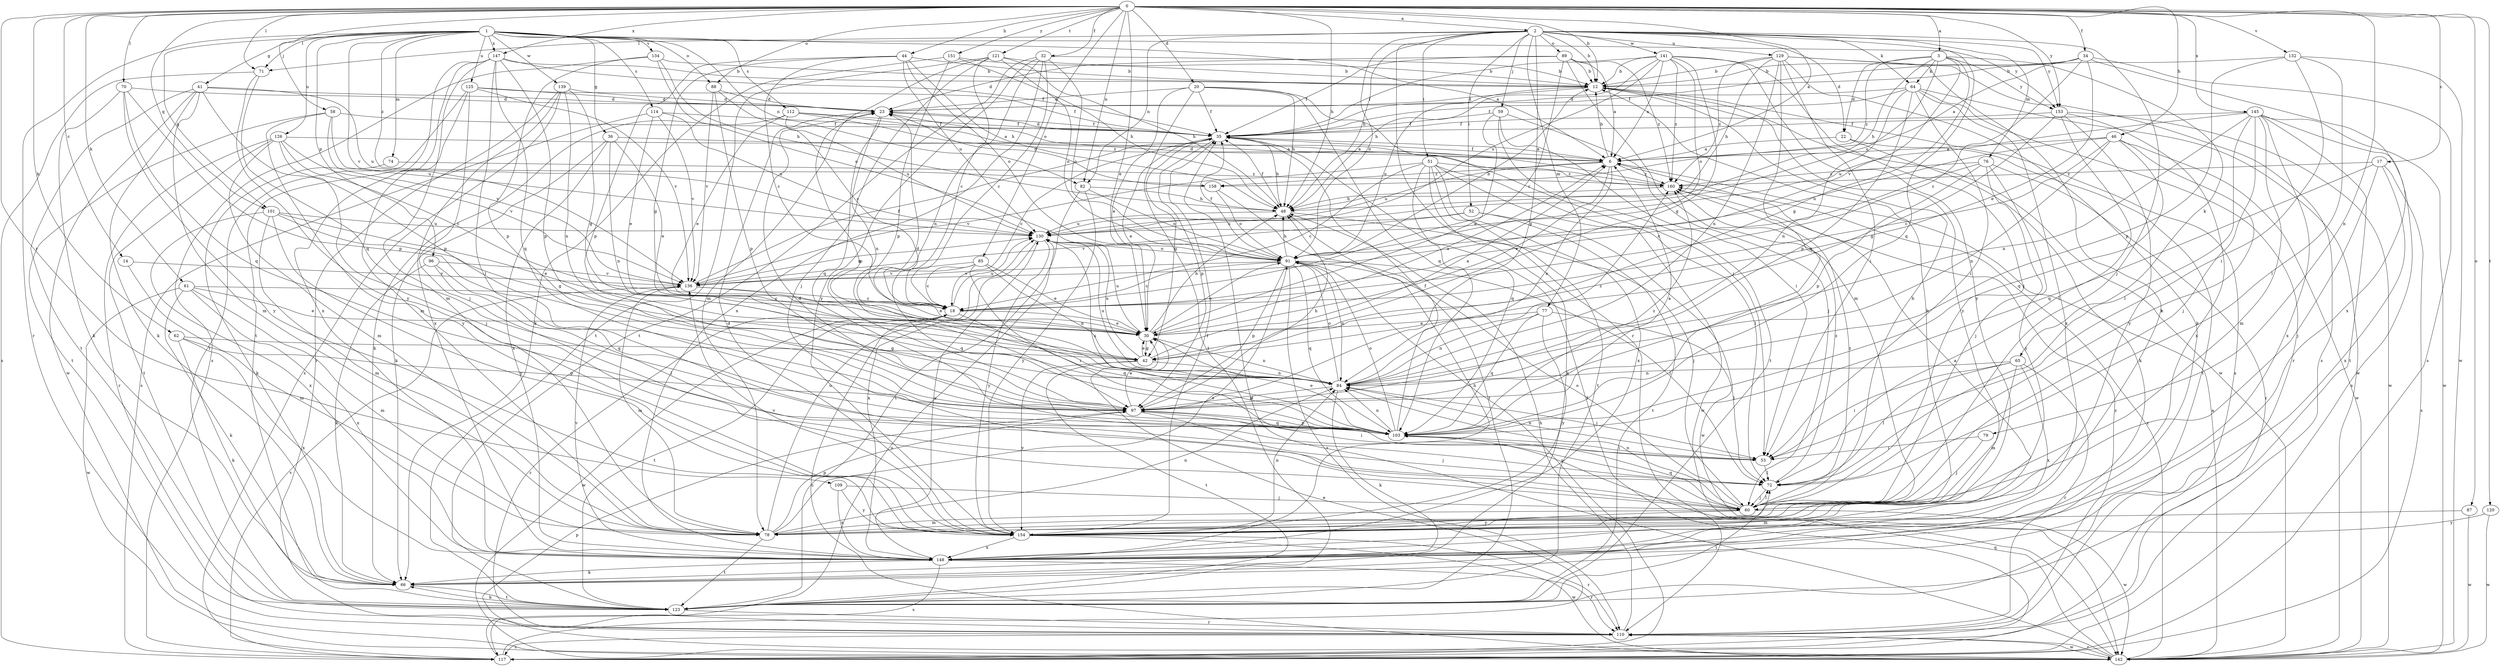 strict digraph  {
0;
1;
2;
3;
6;
12;
14;
17;
18;
20;
22;
23;
30;
32;
34;
35;
36;
41;
42;
44;
46;
48;
51;
52;
53;
58;
59;
60;
61;
62;
64;
65;
66;
70;
71;
72;
74;
76;
77;
78;
79;
82;
84;
85;
87;
88;
89;
91;
96;
97;
101;
103;
109;
110;
112;
114;
117;
120;
121;
123;
125;
126;
129;
130;
132;
134;
136;
139;
141;
142;
145;
147;
148;
151;
153;
154;
158;
160;
0 -> 2  [label=a];
0 -> 3  [label=a];
0 -> 6  [label=a];
0 -> 12  [label=b];
0 -> 14  [label=c];
0 -> 17  [label=c];
0 -> 20  [label=d];
0 -> 30  [label=e];
0 -> 32  [label=f];
0 -> 34  [label=f];
0 -> 44  [label=h];
0 -> 46  [label=h];
0 -> 48  [label=h];
0 -> 58  [label=j];
0 -> 61  [label=k];
0 -> 62  [label=k];
0 -> 70  [label=l];
0 -> 71  [label=l];
0 -> 79  [label=n];
0 -> 82  [label=n];
0 -> 85  [label=o];
0 -> 87  [label=o];
0 -> 88  [label=o];
0 -> 101  [label=q];
0 -> 109  [label=r];
0 -> 120  [label=t];
0 -> 121  [label=t];
0 -> 132  [label=v];
0 -> 145  [label=x];
0 -> 147  [label=x];
0 -> 151  [label=y];
0 -> 153  [label=y];
1 -> 6  [label=a];
1 -> 36  [label=g];
1 -> 41  [label=g];
1 -> 71  [label=l];
1 -> 74  [label=m];
1 -> 82  [label=n];
1 -> 88  [label=o];
1 -> 96  [label=p];
1 -> 101  [label=q];
1 -> 110  [label=r];
1 -> 112  [label=s];
1 -> 114  [label=s];
1 -> 125  [label=u];
1 -> 126  [label=u];
1 -> 134  [label=v];
1 -> 136  [label=v];
1 -> 139  [label=w];
1 -> 147  [label=x];
1 -> 153  [label=y];
1 -> 158  [label=z];
2 -> 12  [label=b];
2 -> 22  [label=d];
2 -> 48  [label=h];
2 -> 51  [label=i];
2 -> 52  [label=i];
2 -> 59  [label=j];
2 -> 60  [label=j];
2 -> 64  [label=k];
2 -> 71  [label=l];
2 -> 76  [label=m];
2 -> 77  [label=m];
2 -> 82  [label=n];
2 -> 89  [label=o];
2 -> 91  [label=o];
2 -> 97  [label=p];
2 -> 103  [label=q];
2 -> 110  [label=r];
2 -> 129  [label=u];
2 -> 141  [label=w];
2 -> 153  [label=y];
3 -> 22  [label=d];
3 -> 42  [label=g];
3 -> 48  [label=h];
3 -> 64  [label=k];
3 -> 65  [label=k];
3 -> 130  [label=u];
3 -> 136  [label=v];
3 -> 153  [label=y];
3 -> 158  [label=z];
6 -> 12  [label=b];
6 -> 30  [label=e];
6 -> 35  [label=f];
6 -> 84  [label=n];
6 -> 130  [label=u];
6 -> 158  [label=z];
6 -> 160  [label=z];
12 -> 23  [label=d];
12 -> 91  [label=o];
12 -> 117  [label=s];
12 -> 142  [label=w];
12 -> 154  [label=y];
14 -> 78  [label=m];
14 -> 136  [label=v];
17 -> 60  [label=j];
17 -> 103  [label=q];
17 -> 117  [label=s];
17 -> 148  [label=x];
17 -> 160  [label=z];
18 -> 30  [label=e];
18 -> 103  [label=q];
18 -> 110  [label=r];
18 -> 123  [label=t];
18 -> 130  [label=u];
18 -> 142  [label=w];
20 -> 23  [label=d];
20 -> 30  [label=e];
20 -> 35  [label=f];
20 -> 48  [label=h];
20 -> 53  [label=i];
20 -> 103  [label=q];
20 -> 123  [label=t];
22 -> 6  [label=a];
22 -> 66  [label=k];
22 -> 123  [label=t];
23 -> 35  [label=f];
23 -> 84  [label=n];
23 -> 97  [label=p];
23 -> 103  [label=q];
30 -> 6  [label=a];
30 -> 42  [label=g];
30 -> 48  [label=h];
30 -> 84  [label=n];
30 -> 91  [label=o];
30 -> 130  [label=u];
32 -> 12  [label=b];
32 -> 18  [label=c];
32 -> 84  [label=n];
32 -> 91  [label=o];
32 -> 123  [label=t];
32 -> 148  [label=x];
32 -> 154  [label=y];
34 -> 6  [label=a];
34 -> 12  [label=b];
34 -> 18  [label=c];
34 -> 30  [label=e];
34 -> 35  [label=f];
34 -> 117  [label=s];
34 -> 148  [label=x];
35 -> 6  [label=a];
35 -> 18  [label=c];
35 -> 23  [label=d];
35 -> 30  [label=e];
35 -> 42  [label=g];
35 -> 48  [label=h];
35 -> 97  [label=p];
36 -> 6  [label=a];
36 -> 30  [label=e];
36 -> 66  [label=k];
36 -> 84  [label=n];
36 -> 148  [label=x];
41 -> 23  [label=d];
41 -> 66  [label=k];
41 -> 78  [label=m];
41 -> 97  [label=p];
41 -> 123  [label=t];
41 -> 130  [label=u];
41 -> 142  [label=w];
42 -> 6  [label=a];
42 -> 30  [label=e];
42 -> 84  [label=n];
42 -> 123  [label=t];
42 -> 130  [label=u];
42 -> 154  [label=y];
44 -> 12  [label=b];
44 -> 18  [label=c];
44 -> 42  [label=g];
44 -> 48  [label=h];
44 -> 91  [label=o];
44 -> 97  [label=p];
44 -> 130  [label=u];
46 -> 6  [label=a];
46 -> 18  [label=c];
46 -> 72  [label=l];
46 -> 84  [label=n];
46 -> 91  [label=o];
46 -> 103  [label=q];
46 -> 142  [label=w];
48 -> 35  [label=f];
48 -> 60  [label=j];
48 -> 130  [label=u];
51 -> 18  [label=c];
51 -> 66  [label=k];
51 -> 72  [label=l];
51 -> 103  [label=q];
51 -> 123  [label=t];
51 -> 136  [label=v];
51 -> 142  [label=w];
51 -> 148  [label=x];
51 -> 160  [label=z];
52 -> 123  [label=t];
52 -> 130  [label=u];
52 -> 136  [label=v];
52 -> 142  [label=w];
53 -> 72  [label=l];
53 -> 84  [label=n];
58 -> 35  [label=f];
58 -> 123  [label=t];
58 -> 130  [label=u];
58 -> 136  [label=v];
58 -> 154  [label=y];
59 -> 30  [label=e];
59 -> 35  [label=f];
59 -> 53  [label=i];
59 -> 60  [label=j];
59 -> 123  [label=t];
60 -> 12  [label=b];
60 -> 72  [label=l];
60 -> 78  [label=m];
60 -> 84  [label=n];
60 -> 91  [label=o];
60 -> 103  [label=q];
60 -> 142  [label=w];
60 -> 154  [label=y];
60 -> 160  [label=z];
61 -> 18  [label=c];
61 -> 30  [label=e];
61 -> 66  [label=k];
61 -> 78  [label=m];
61 -> 142  [label=w];
61 -> 148  [label=x];
62 -> 42  [label=g];
62 -> 66  [label=k];
62 -> 97  [label=p];
62 -> 148  [label=x];
64 -> 23  [label=d];
64 -> 35  [label=f];
64 -> 53  [label=i];
64 -> 84  [label=n];
64 -> 97  [label=p];
64 -> 110  [label=r];
64 -> 142  [label=w];
64 -> 148  [label=x];
65 -> 53  [label=i];
65 -> 72  [label=l];
65 -> 78  [label=m];
65 -> 84  [label=n];
65 -> 110  [label=r];
65 -> 148  [label=x];
66 -> 123  [label=t];
70 -> 23  [label=d];
70 -> 66  [label=k];
70 -> 97  [label=p];
70 -> 103  [label=q];
70 -> 154  [label=y];
71 -> 103  [label=q];
71 -> 117  [label=s];
71 -> 154  [label=y];
72 -> 23  [label=d];
72 -> 60  [label=j];
72 -> 160  [label=z];
74 -> 66  [label=k];
74 -> 160  [label=z];
76 -> 18  [label=c];
76 -> 60  [label=j];
76 -> 97  [label=p];
76 -> 110  [label=r];
76 -> 154  [label=y];
76 -> 160  [label=z];
77 -> 30  [label=e];
77 -> 72  [label=l];
77 -> 84  [label=n];
77 -> 103  [label=q];
77 -> 154  [label=y];
78 -> 12  [label=b];
78 -> 84  [label=n];
78 -> 91  [label=o];
78 -> 97  [label=p];
78 -> 123  [label=t];
78 -> 130  [label=u];
79 -> 53  [label=i];
79 -> 60  [label=j];
82 -> 48  [label=h];
82 -> 91  [label=o];
82 -> 123  [label=t];
82 -> 154  [label=y];
84 -> 23  [label=d];
84 -> 53  [label=i];
84 -> 66  [label=k];
84 -> 91  [label=o];
84 -> 97  [label=p];
84 -> 130  [label=u];
84 -> 160  [label=z];
85 -> 18  [label=c];
85 -> 30  [label=e];
85 -> 53  [label=i];
85 -> 84  [label=n];
85 -> 103  [label=q];
85 -> 136  [label=v];
87 -> 78  [label=m];
87 -> 142  [label=w];
88 -> 18  [label=c];
88 -> 23  [label=d];
88 -> 97  [label=p];
88 -> 136  [label=v];
89 -> 6  [label=a];
89 -> 12  [label=b];
89 -> 18  [label=c];
89 -> 23  [label=d];
89 -> 35  [label=f];
89 -> 78  [label=m];
89 -> 160  [label=z];
91 -> 12  [label=b];
91 -> 18  [label=c];
91 -> 35  [label=f];
91 -> 48  [label=h];
91 -> 72  [label=l];
91 -> 84  [label=n];
91 -> 97  [label=p];
91 -> 103  [label=q];
91 -> 110  [label=r];
91 -> 117  [label=s];
91 -> 136  [label=v];
96 -> 66  [label=k];
96 -> 72  [label=l];
96 -> 103  [label=q];
96 -> 136  [label=v];
97 -> 30  [label=e];
97 -> 48  [label=h];
97 -> 53  [label=i];
97 -> 60  [label=j];
97 -> 103  [label=q];
101 -> 30  [label=e];
101 -> 42  [label=g];
101 -> 78  [label=m];
101 -> 130  [label=u];
101 -> 148  [label=x];
101 -> 154  [label=y];
103 -> 6  [label=a];
103 -> 30  [label=e];
103 -> 35  [label=f];
103 -> 53  [label=i];
103 -> 84  [label=n];
103 -> 91  [label=o];
103 -> 97  [label=p];
103 -> 130  [label=u];
103 -> 160  [label=z];
109 -> 60  [label=j];
109 -> 148  [label=x];
109 -> 154  [label=y];
110 -> 48  [label=h];
110 -> 117  [label=s];
110 -> 142  [label=w];
110 -> 160  [label=z];
112 -> 6  [label=a];
112 -> 30  [label=e];
112 -> 35  [label=f];
112 -> 66  [label=k];
112 -> 130  [label=u];
112 -> 160  [label=z];
114 -> 30  [label=e];
114 -> 35  [label=f];
114 -> 117  [label=s];
114 -> 130  [label=u];
114 -> 136  [label=v];
117 -> 30  [label=e];
117 -> 35  [label=f];
117 -> 130  [label=u];
117 -> 136  [label=v];
120 -> 142  [label=w];
120 -> 154  [label=y];
121 -> 12  [label=b];
121 -> 18  [label=c];
121 -> 48  [label=h];
121 -> 60  [label=j];
121 -> 78  [label=m];
121 -> 91  [label=o];
121 -> 123  [label=t];
123 -> 66  [label=k];
123 -> 72  [label=l];
123 -> 110  [label=r];
125 -> 23  [label=d];
125 -> 35  [label=f];
125 -> 60  [label=j];
125 -> 78  [label=m];
125 -> 123  [label=t];
125 -> 136  [label=v];
126 -> 6  [label=a];
126 -> 18  [label=c];
126 -> 60  [label=j];
126 -> 78  [label=m];
126 -> 110  [label=r];
126 -> 123  [label=t];
126 -> 136  [label=v];
129 -> 12  [label=b];
129 -> 48  [label=h];
129 -> 53  [label=i];
129 -> 66  [label=k];
129 -> 84  [label=n];
129 -> 103  [label=q];
129 -> 117  [label=s];
129 -> 148  [label=x];
129 -> 160  [label=z];
130 -> 91  [label=o];
130 -> 148  [label=x];
130 -> 154  [label=y];
132 -> 12  [label=b];
132 -> 53  [label=i];
132 -> 72  [label=l];
132 -> 97  [label=p];
132 -> 142  [label=w];
134 -> 12  [label=b];
134 -> 48  [label=h];
134 -> 91  [label=o];
134 -> 97  [label=p];
134 -> 117  [label=s];
136 -> 18  [label=c];
136 -> 30  [label=e];
136 -> 35  [label=f];
136 -> 78  [label=m];
136 -> 130  [label=u];
139 -> 23  [label=d];
139 -> 42  [label=g];
139 -> 84  [label=n];
139 -> 110  [label=r];
139 -> 117  [label=s];
139 -> 148  [label=x];
141 -> 6  [label=a];
141 -> 12  [label=b];
141 -> 35  [label=f];
141 -> 42  [label=g];
141 -> 48  [label=h];
141 -> 60  [label=j];
141 -> 91  [label=o];
141 -> 130  [label=u];
141 -> 154  [label=y];
141 -> 160  [label=z];
142 -> 6  [label=a];
142 -> 18  [label=c];
142 -> 35  [label=f];
142 -> 97  [label=p];
142 -> 103  [label=q];
142 -> 110  [label=r];
142 -> 160  [label=z];
145 -> 35  [label=f];
145 -> 60  [label=j];
145 -> 72  [label=l];
145 -> 78  [label=m];
145 -> 84  [label=n];
145 -> 117  [label=s];
145 -> 123  [label=t];
145 -> 130  [label=u];
145 -> 142  [label=w];
145 -> 148  [label=x];
147 -> 12  [label=b];
147 -> 35  [label=f];
147 -> 72  [label=l];
147 -> 78  [label=m];
147 -> 97  [label=p];
147 -> 103  [label=q];
147 -> 123  [label=t];
147 -> 148  [label=x];
148 -> 6  [label=a];
148 -> 48  [label=h];
148 -> 66  [label=k];
148 -> 110  [label=r];
148 -> 117  [label=s];
148 -> 130  [label=u];
148 -> 136  [label=v];
151 -> 12  [label=b];
151 -> 48  [label=h];
151 -> 66  [label=k];
151 -> 97  [label=p];
153 -> 35  [label=f];
153 -> 42  [label=g];
153 -> 72  [label=l];
153 -> 142  [label=w];
153 -> 148  [label=x];
153 -> 154  [label=y];
154 -> 23  [label=d];
154 -> 35  [label=f];
154 -> 84  [label=n];
154 -> 110  [label=r];
154 -> 136  [label=v];
154 -> 142  [label=w];
154 -> 148  [label=x];
158 -> 23  [label=d];
158 -> 91  [label=o];
158 -> 123  [label=t];
160 -> 23  [label=d];
160 -> 48  [label=h];
}
